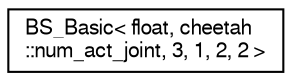 digraph "Graphical Class Hierarchy"
{
  edge [fontname="FreeSans",fontsize="10",labelfontname="FreeSans",labelfontsize="10"];
  node [fontname="FreeSans",fontsize="10",shape=record];
  rankdir="LR";
  Node1 [label="BS_Basic\< float, cheetah\l::num_act_joint, 3, 1, 2, 2 \>",height=0.2,width=0.4,color="black", fillcolor="white", style="filled",URL="$d9/da0/class_b_s___basic.html"];
}
